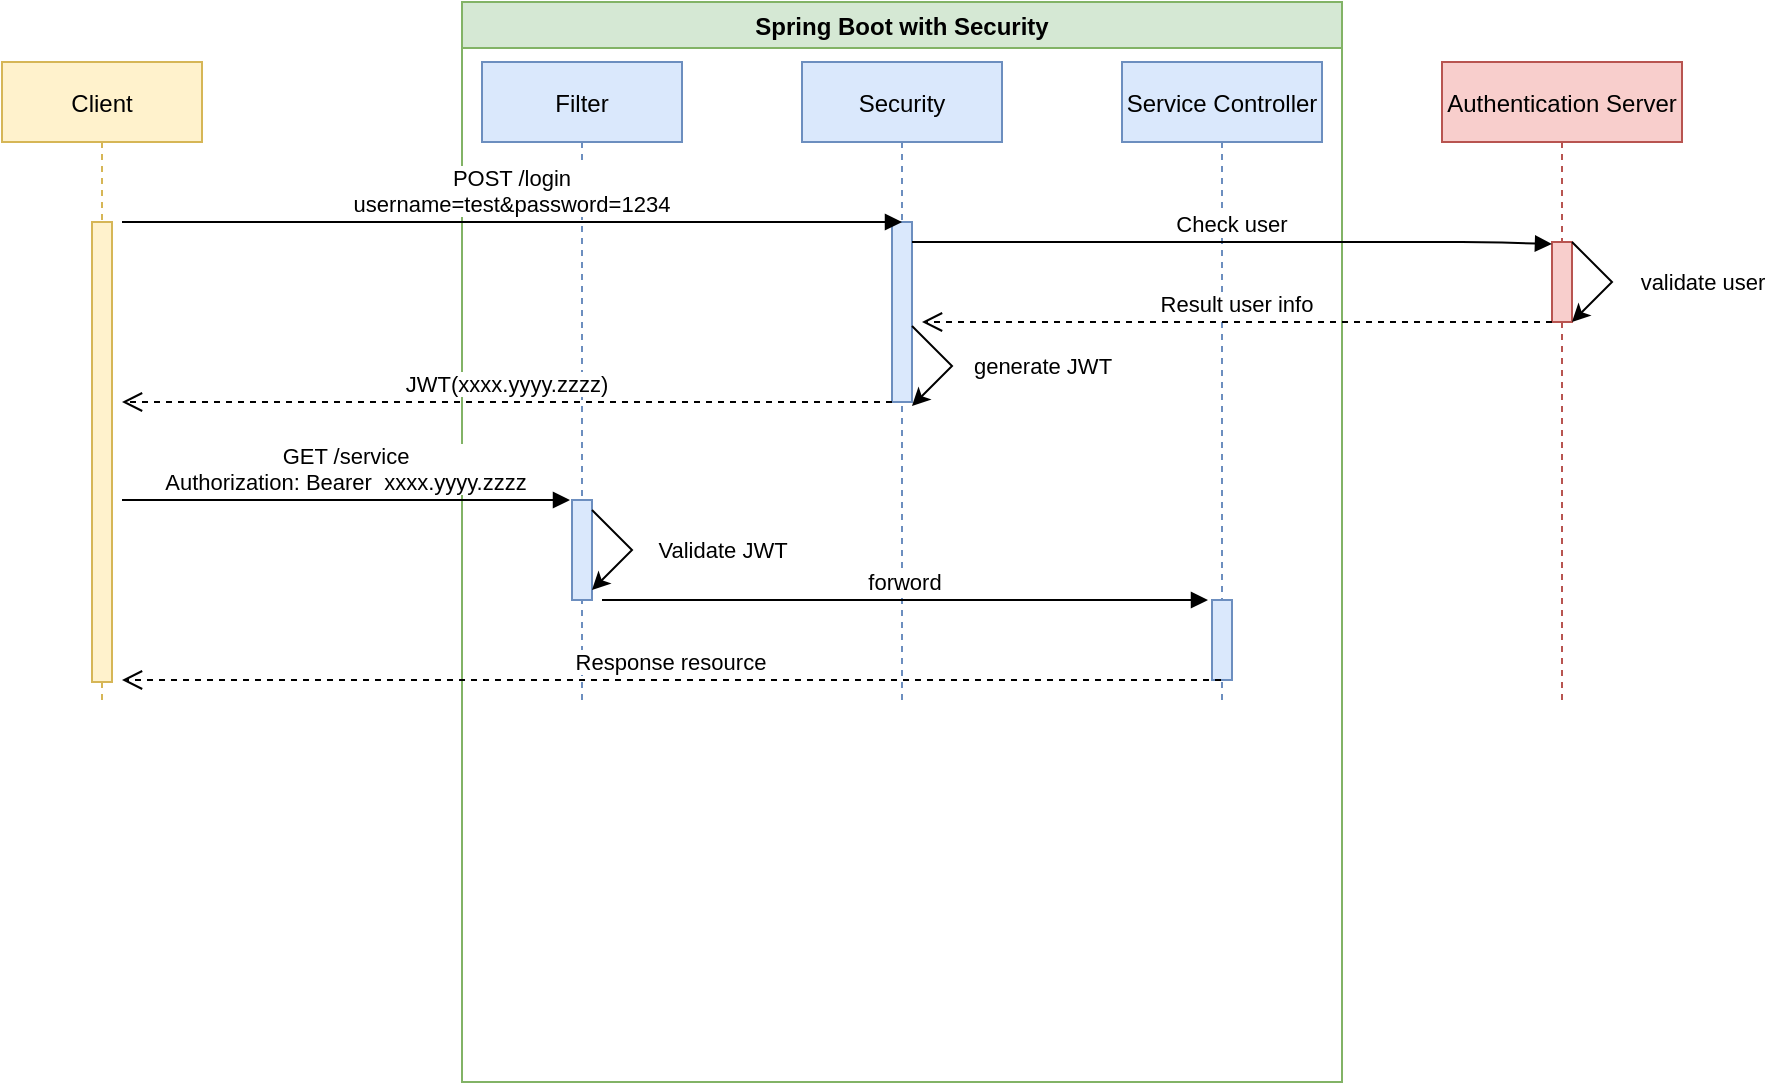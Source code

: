 <mxfile version="15.7.3" type="github">
  <diagram id="kgpKYQtTHZ0yAKxKKP6v" name="Page-1">
    <mxGraphModel dx="1422" dy="762" grid="1" gridSize="10" guides="1" tooltips="1" connect="1" arrows="1" fold="1" page="1" pageScale="1" pageWidth="2339" pageHeight="3300" math="0" shadow="0">
      <root>
        <mxCell id="0" />
        <mxCell id="1" parent="0" />
        <mxCell id="0K5waCw-fOzYczVbbjzl-13" value="Spring Boot with Security" style="swimlane;fillColor=#d5e8d4;strokeColor=#82b366;" vertex="1" parent="1">
          <mxGeometry x="350" y="50" width="440" height="540" as="geometry">
            <mxRectangle x="350" y="50" width="130" height="23" as="alternateBounds" />
          </mxGeometry>
        </mxCell>
        <mxCell id="3nuBFxr9cyL0pnOWT2aG-1" value="Client" style="shape=umlLifeline;perimeter=lifelinePerimeter;container=1;collapsible=0;recursiveResize=0;rounded=0;shadow=0;strokeWidth=1;fillColor=#fff2cc;strokeColor=#d6b656;" parent="1" vertex="1">
          <mxGeometry x="120" y="80" width="100" height="320" as="geometry" />
        </mxCell>
        <mxCell id="3nuBFxr9cyL0pnOWT2aG-2" value="" style="points=[];perimeter=orthogonalPerimeter;rounded=0;shadow=0;strokeWidth=1;fillColor=#fff2cc;strokeColor=#d6b656;" parent="3nuBFxr9cyL0pnOWT2aG-1" vertex="1">
          <mxGeometry x="45" y="80" width="10" height="230" as="geometry" />
        </mxCell>
        <mxCell id="3nuBFxr9cyL0pnOWT2aG-5" value="Filter" style="shape=umlLifeline;perimeter=lifelinePerimeter;container=1;collapsible=0;recursiveResize=0;rounded=0;shadow=0;strokeWidth=1;fillColor=#dae8fc;strokeColor=#6c8ebf;" parent="1" vertex="1">
          <mxGeometry x="360" y="80" width="100" height="320" as="geometry" />
        </mxCell>
        <mxCell id="3nuBFxr9cyL0pnOWT2aG-6" value="" style="points=[];perimeter=orthogonalPerimeter;rounded=0;shadow=0;strokeWidth=1;fillColor=#dae8fc;strokeColor=#6c8ebf;" parent="3nuBFxr9cyL0pnOWT2aG-5" vertex="1">
          <mxGeometry x="45" y="219" width="10" height="50" as="geometry" />
        </mxCell>
        <mxCell id="0K5waCw-fOzYczVbbjzl-10" value="Validate JWT" style="endArrow=classic;html=1;rounded=0;" edge="1" parent="3nuBFxr9cyL0pnOWT2aG-5">
          <mxGeometry y="45" width="50" height="50" relative="1" as="geometry">
            <mxPoint x="55" y="224" as="sourcePoint" />
            <mxPoint x="55" y="264" as="targetPoint" />
            <Array as="points">
              <mxPoint x="75" y="244" />
            </Array>
            <mxPoint x="13" y="-32" as="offset" />
          </mxGeometry>
        </mxCell>
        <mxCell id="0K5waCw-fOzYczVbbjzl-4" value="Security" style="shape=umlLifeline;perimeter=lifelinePerimeter;container=1;collapsible=0;recursiveResize=0;rounded=0;shadow=0;strokeWidth=1;fillColor=#dae8fc;strokeColor=#6c8ebf;" vertex="1" parent="1">
          <mxGeometry x="520" y="80" width="100" height="320" as="geometry" />
        </mxCell>
        <mxCell id="0K5waCw-fOzYczVbbjzl-5" value="" style="points=[];perimeter=orthogonalPerimeter;rounded=0;shadow=0;strokeWidth=1;fillColor=#dae8fc;strokeColor=#6c8ebf;" vertex="1" parent="0K5waCw-fOzYczVbbjzl-4">
          <mxGeometry x="45" y="80" width="10" height="90" as="geometry" />
        </mxCell>
        <mxCell id="0K5waCw-fOzYczVbbjzl-8" value="generate JWT" style="endArrow=classic;html=1;rounded=0;" edge="1" parent="0K5waCw-fOzYczVbbjzl-4">
          <mxGeometry y="45" width="50" height="50" relative="1" as="geometry">
            <mxPoint x="55" y="132" as="sourcePoint" />
            <mxPoint x="55" y="172" as="targetPoint" />
            <Array as="points">
              <mxPoint x="75" y="152" />
            </Array>
            <mxPoint x="13" y="-32" as="offset" />
          </mxGeometry>
        </mxCell>
        <mxCell id="0K5waCw-fOzYczVbbjzl-3" value="JWT(xxxx.yyyy.zzzz)" style="verticalAlign=bottom;endArrow=open;dashed=1;endSize=8;exitX=0;exitY=0.95;shadow=0;strokeWidth=1;" edge="1" parent="0K5waCw-fOzYczVbbjzl-4">
          <mxGeometry relative="1" as="geometry">
            <mxPoint x="-340" y="170" as="targetPoint" />
            <mxPoint x="45" y="170.0" as="sourcePoint" />
          </mxGeometry>
        </mxCell>
        <mxCell id="0K5waCw-fOzYczVbbjzl-6" value="Service Controller" style="shape=umlLifeline;perimeter=lifelinePerimeter;container=1;collapsible=0;recursiveResize=0;rounded=0;shadow=0;strokeWidth=1;fillColor=#dae8fc;strokeColor=#6c8ebf;" vertex="1" parent="1">
          <mxGeometry x="680" y="80" width="100" height="320" as="geometry" />
        </mxCell>
        <mxCell id="0K5waCw-fOzYczVbbjzl-7" value="" style="points=[];perimeter=orthogonalPerimeter;rounded=0;shadow=0;strokeWidth=1;fillColor=#dae8fc;strokeColor=#6c8ebf;" vertex="1" parent="0K5waCw-fOzYczVbbjzl-6">
          <mxGeometry x="45" y="269" width="10" height="40" as="geometry" />
        </mxCell>
        <mxCell id="0K5waCw-fOzYczVbbjzl-9" value="GET /service&#xa;Authorization: Bearer  xxxx.yyyy.zzzz" style="verticalAlign=bottom;endArrow=block;shadow=0;strokeWidth=1;entryX=-0.1;entryY=0;entryDx=0;entryDy=0;entryPerimeter=0;" edge="1" parent="1" target="3nuBFxr9cyL0pnOWT2aG-6">
          <mxGeometry relative="1" as="geometry">
            <mxPoint x="180" y="299" as="sourcePoint" />
            <mxPoint x="400" y="299" as="targetPoint" />
          </mxGeometry>
        </mxCell>
        <mxCell id="0K5waCw-fOzYczVbbjzl-11" value="forword" style="verticalAlign=bottom;endArrow=block;shadow=0;strokeWidth=1;entryX=-0.2;entryY=0;entryDx=0;entryDy=0;entryPerimeter=0;" edge="1" parent="1" target="0K5waCw-fOzYczVbbjzl-7">
          <mxGeometry relative="1" as="geometry">
            <mxPoint x="420" y="349" as="sourcePoint" />
            <mxPoint x="729.5" y="349" as="targetPoint" />
          </mxGeometry>
        </mxCell>
        <mxCell id="0K5waCw-fOzYczVbbjzl-12" value="Response resource" style="verticalAlign=bottom;endArrow=open;dashed=1;endSize=8;shadow=0;strokeWidth=1;" edge="1" parent="1">
          <mxGeometry relative="1" as="geometry">
            <mxPoint x="180" y="389" as="targetPoint" />
            <mxPoint x="729.5" y="389" as="sourcePoint" />
          </mxGeometry>
        </mxCell>
        <mxCell id="0K5waCw-fOzYczVbbjzl-2" value="POST /login&#xa;username=test&amp;password=1234" style="verticalAlign=bottom;endArrow=block;shadow=0;strokeWidth=1;entryX=0.5;entryY=0;entryDx=0;entryDy=0;entryPerimeter=0;" edge="1" parent="1" target="0K5waCw-fOzYczVbbjzl-5">
          <mxGeometry relative="1" as="geometry">
            <mxPoint x="180" y="160" as="sourcePoint" />
            <mxPoint x="510" y="160" as="targetPoint" />
          </mxGeometry>
        </mxCell>
        <mxCell id="0K5waCw-fOzYczVbbjzl-14" value="Authentication Server" style="shape=umlLifeline;perimeter=lifelinePerimeter;container=1;collapsible=0;recursiveResize=0;rounded=0;shadow=0;strokeWidth=1;fillColor=#f8cecc;strokeColor=#b85450;" vertex="1" parent="1">
          <mxGeometry x="840" y="80" width="120" height="320" as="geometry" />
        </mxCell>
        <mxCell id="0K5waCw-fOzYczVbbjzl-15" value="" style="points=[];perimeter=orthogonalPerimeter;rounded=0;shadow=0;strokeWidth=1;fillColor=#f8cecc;strokeColor=#b85450;" vertex="1" parent="0K5waCw-fOzYczVbbjzl-14">
          <mxGeometry x="55" y="90" width="10" height="40" as="geometry" />
        </mxCell>
        <mxCell id="0K5waCw-fOzYczVbbjzl-16" value="Check user" style="verticalAlign=bottom;endArrow=block;shadow=0;strokeWidth=1;entryX=0;entryY=0.025;entryDx=0;entryDy=0;entryPerimeter=0;" edge="1" parent="0K5waCw-fOzYczVbbjzl-14" target="0K5waCw-fOzYczVbbjzl-15">
          <mxGeometry relative="1" as="geometry">
            <mxPoint x="-265" y="90" as="sourcePoint" />
            <mxPoint x="40" y="90" as="targetPoint" />
            <Array as="points">
              <mxPoint x="20" y="90" />
            </Array>
          </mxGeometry>
        </mxCell>
        <mxCell id="0K5waCw-fOzYczVbbjzl-17" value="validate user" style="endArrow=classic;html=1;rounded=0;" edge="1" parent="0K5waCw-fOzYczVbbjzl-14">
          <mxGeometry y="45" width="50" height="50" relative="1" as="geometry">
            <mxPoint x="65" y="90" as="sourcePoint" />
            <mxPoint x="65" y="130" as="targetPoint" />
            <Array as="points">
              <mxPoint x="85" y="110" />
            </Array>
            <mxPoint x="13" y="-32" as="offset" />
          </mxGeometry>
        </mxCell>
        <mxCell id="0K5waCw-fOzYczVbbjzl-18" value="Result user info" style="verticalAlign=bottom;endArrow=open;dashed=1;endSize=8;shadow=0;strokeWidth=1;exitX=0;exitY=1;exitDx=0;exitDy=0;exitPerimeter=0;" edge="1" parent="1" source="0K5waCw-fOzYczVbbjzl-15">
          <mxGeometry relative="1" as="geometry">
            <mxPoint x="580" y="210" as="targetPoint" />
            <mxPoint x="870" y="210.0" as="sourcePoint" />
          </mxGeometry>
        </mxCell>
      </root>
    </mxGraphModel>
  </diagram>
</mxfile>
